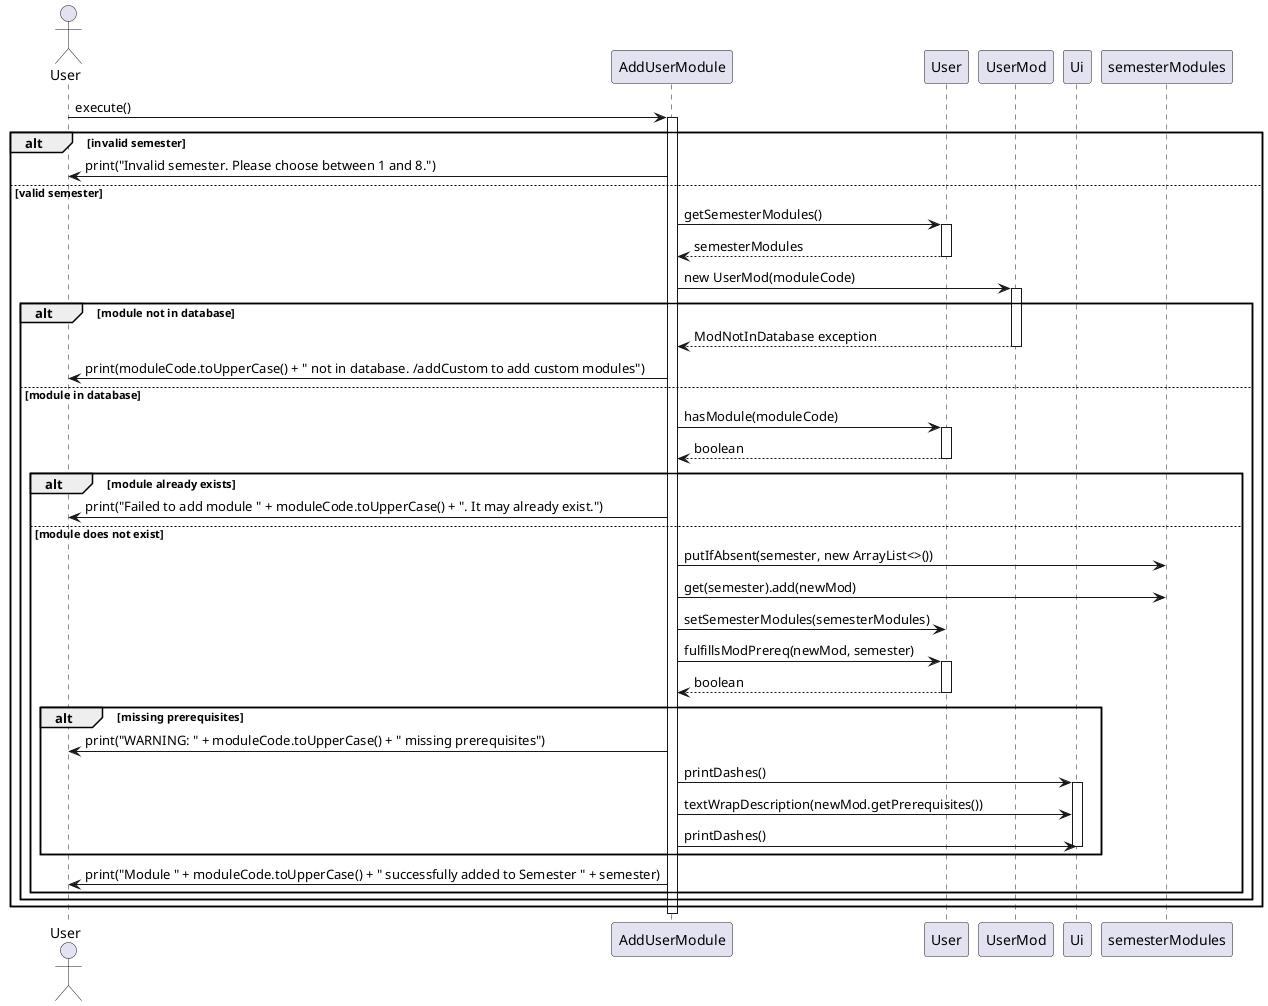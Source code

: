 @startuml
actor User
participant "AddUserModule" as AUM
participant "User" as U
participant "UserMod" as UM
participant "Ui" as UI

User -> AUM: execute()
activate AUM
alt invalid semester
    AUM -> User: print("Invalid semester. Please choose between 1 and 8.")
else valid semester
    AUM -> U: getSemesterModules()
    activate U
    U --> AUM: semesterModules
    deactivate U
    AUM -> UM: new UserMod(moduleCode)
    activate UM
    alt module not in database
        UM --> AUM: ModNotInDatabase exception
        deactivate UM
        AUM -> User: print(moduleCode.toUpperCase() + " not in database. /addCustom to add custom modules")
    else module in database
        deactivate UM
        AUM -> U: hasModule(moduleCode)
        activate U
        U --> AUM: boolean
        deactivate U
        alt module already exists
            AUM -> User: print("Failed to add module " + moduleCode.toUpperCase() + ". It may already exist.")
        else module does not exist
            AUM -> semesterModules: putIfAbsent(semester, new ArrayList<>())
            AUM -> semesterModules: get(semester).add(newMod)
            AUM -> U: setSemesterModules(semesterModules)
            AUM -> U: fulfillsModPrereq(newMod, semester)
            activate U
            U --> AUM: boolean
            deactivate U
            alt missing prerequisites
                AUM -> User: print("WARNING: " + moduleCode.toUpperCase() + " missing prerequisites")
                AUM -> UI: printDashes()
                activate UI
                AUM -> UI: textWrapDescription(newMod.getPrerequisites())
                AUM -> UI: printDashes()
                deactivate UI
            end
            AUM -> User: print("Module " + moduleCode.toUpperCase() + " successfully added to Semester " + semester)
        end
    end
end
deactivate AUM
@enduml
